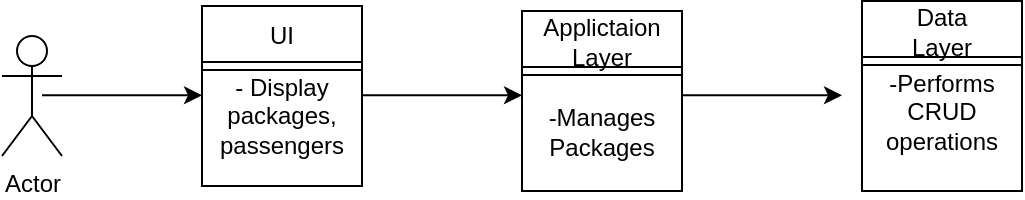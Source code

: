 <mxfile version="23.1.7" type="github">
  <diagram name="Page-1" id="2YBvvXClWsGukQMizWep">
    <mxGraphModel dx="658" dy="441" grid="1" gridSize="10" guides="1" tooltips="1" connect="1" arrows="1" fold="1" page="1" pageScale="1" pageWidth="850" pageHeight="1100" math="0" shadow="0">
      <root>
        <mxCell id="0" />
        <mxCell id="1" parent="0" />
        <mxCell id="ra4D4nj94hRnm4NDxEdL-1" value="" style="rounded=0;whiteSpace=wrap;html=1;" vertex="1" parent="1">
          <mxGeometry x="140" y="175" width="80" height="90" as="geometry" />
        </mxCell>
        <mxCell id="ra4D4nj94hRnm4NDxEdL-2" value="Actor" style="shape=umlActor;verticalLabelPosition=bottom;verticalAlign=top;html=1;outlineConnect=0;" vertex="1" parent="1">
          <mxGeometry x="40" y="190" width="30" height="60" as="geometry" />
        </mxCell>
        <mxCell id="ra4D4nj94hRnm4NDxEdL-3" value="UI" style="text;strokeColor=none;align=center;fillColor=none;html=1;verticalAlign=middle;whiteSpace=wrap;rounded=0;" vertex="1" parent="1">
          <mxGeometry x="150" y="175" width="60" height="30" as="geometry" />
        </mxCell>
        <mxCell id="ra4D4nj94hRnm4NDxEdL-4" value="- Display packages, passengers" style="text;strokeColor=none;align=center;fillColor=none;html=1;verticalAlign=middle;whiteSpace=wrap;rounded=0;" vertex="1" parent="1">
          <mxGeometry x="140" y="200" width="80" height="60" as="geometry" />
        </mxCell>
        <mxCell id="ra4D4nj94hRnm4NDxEdL-5" value="" style="edgeStyle=none;orthogonalLoop=1;jettySize=auto;html=1;rounded=0;curved=0;shape=link;" edge="1" parent="1">
          <mxGeometry width="80" relative="1" as="geometry">
            <mxPoint x="140" y="205" as="sourcePoint" />
            <mxPoint x="220" y="205" as="targetPoint" />
            <Array as="points" />
          </mxGeometry>
        </mxCell>
        <mxCell id="ra4D4nj94hRnm4NDxEdL-6" value="" style="rounded=0;whiteSpace=wrap;html=1;" vertex="1" parent="1">
          <mxGeometry x="300" y="177.5" width="80" height="90" as="geometry" />
        </mxCell>
        <mxCell id="ra4D4nj94hRnm4NDxEdL-7" value="Applictaion Layer" style="text;strokeColor=none;align=center;fillColor=none;html=1;verticalAlign=middle;whiteSpace=wrap;rounded=0;" vertex="1" parent="1">
          <mxGeometry x="310" y="177.5" width="60" height="30" as="geometry" />
        </mxCell>
        <mxCell id="ra4D4nj94hRnm4NDxEdL-8" value="-Manages Packages" style="text;strokeColor=none;align=center;fillColor=none;html=1;verticalAlign=middle;whiteSpace=wrap;rounded=0;" vertex="1" parent="1">
          <mxGeometry x="300" y="207.5" width="80" height="60" as="geometry" />
        </mxCell>
        <mxCell id="ra4D4nj94hRnm4NDxEdL-9" value="" style="edgeStyle=none;orthogonalLoop=1;jettySize=auto;html=1;rounded=0;curved=0;shape=link;" edge="1" parent="1">
          <mxGeometry width="80" relative="1" as="geometry">
            <mxPoint x="300" y="207.5" as="sourcePoint" />
            <mxPoint x="380" y="207.5" as="targetPoint" />
            <Array as="points" />
          </mxGeometry>
        </mxCell>
        <mxCell id="ra4D4nj94hRnm4NDxEdL-10" value="" style="rounded=0;whiteSpace=wrap;html=1;" vertex="1" parent="1">
          <mxGeometry x="470" y="172.5" width="80" height="95" as="geometry" />
        </mxCell>
        <mxCell id="ra4D4nj94hRnm4NDxEdL-11" value="Data Layer" style="text;strokeColor=none;align=center;fillColor=none;html=1;verticalAlign=middle;whiteSpace=wrap;rounded=0;" vertex="1" parent="1">
          <mxGeometry x="480" y="172.5" width="60" height="30" as="geometry" />
        </mxCell>
        <mxCell id="ra4D4nj94hRnm4NDxEdL-12" value="-Performs CRUD operations" style="text;strokeColor=none;align=center;fillColor=none;html=1;verticalAlign=middle;whiteSpace=wrap;rounded=0;" vertex="1" parent="1">
          <mxGeometry x="470" y="197.5" width="80" height="60" as="geometry" />
        </mxCell>
        <mxCell id="ra4D4nj94hRnm4NDxEdL-13" value="" style="edgeStyle=none;orthogonalLoop=1;jettySize=auto;html=1;rounded=0;curved=0;shape=link;" edge="1" parent="1">
          <mxGeometry width="80" relative="1" as="geometry">
            <mxPoint x="470" y="202.5" as="sourcePoint" />
            <mxPoint x="550" y="202.5" as="targetPoint" />
            <Array as="points" />
          </mxGeometry>
        </mxCell>
        <mxCell id="ra4D4nj94hRnm4NDxEdL-14" value="" style="edgeStyle=none;orthogonalLoop=1;jettySize=auto;html=1;rounded=0;" edge="1" parent="1">
          <mxGeometry width="80" relative="1" as="geometry">
            <mxPoint x="60" y="219.66" as="sourcePoint" />
            <mxPoint x="140" y="219.66" as="targetPoint" />
            <Array as="points" />
          </mxGeometry>
        </mxCell>
        <mxCell id="ra4D4nj94hRnm4NDxEdL-16" value="" style="edgeStyle=none;orthogonalLoop=1;jettySize=auto;html=1;rounded=0;" edge="1" parent="1">
          <mxGeometry width="80" relative="1" as="geometry">
            <mxPoint x="220" y="219.66" as="sourcePoint" />
            <mxPoint x="300" y="219.66" as="targetPoint" />
            <Array as="points" />
          </mxGeometry>
        </mxCell>
        <mxCell id="ra4D4nj94hRnm4NDxEdL-17" value="" style="edgeStyle=none;orthogonalLoop=1;jettySize=auto;html=1;rounded=0;" edge="1" parent="1">
          <mxGeometry width="80" relative="1" as="geometry">
            <mxPoint x="380" y="219.66" as="sourcePoint" />
            <mxPoint x="460" y="219.66" as="targetPoint" />
            <Array as="points" />
          </mxGeometry>
        </mxCell>
      </root>
    </mxGraphModel>
  </diagram>
</mxfile>

